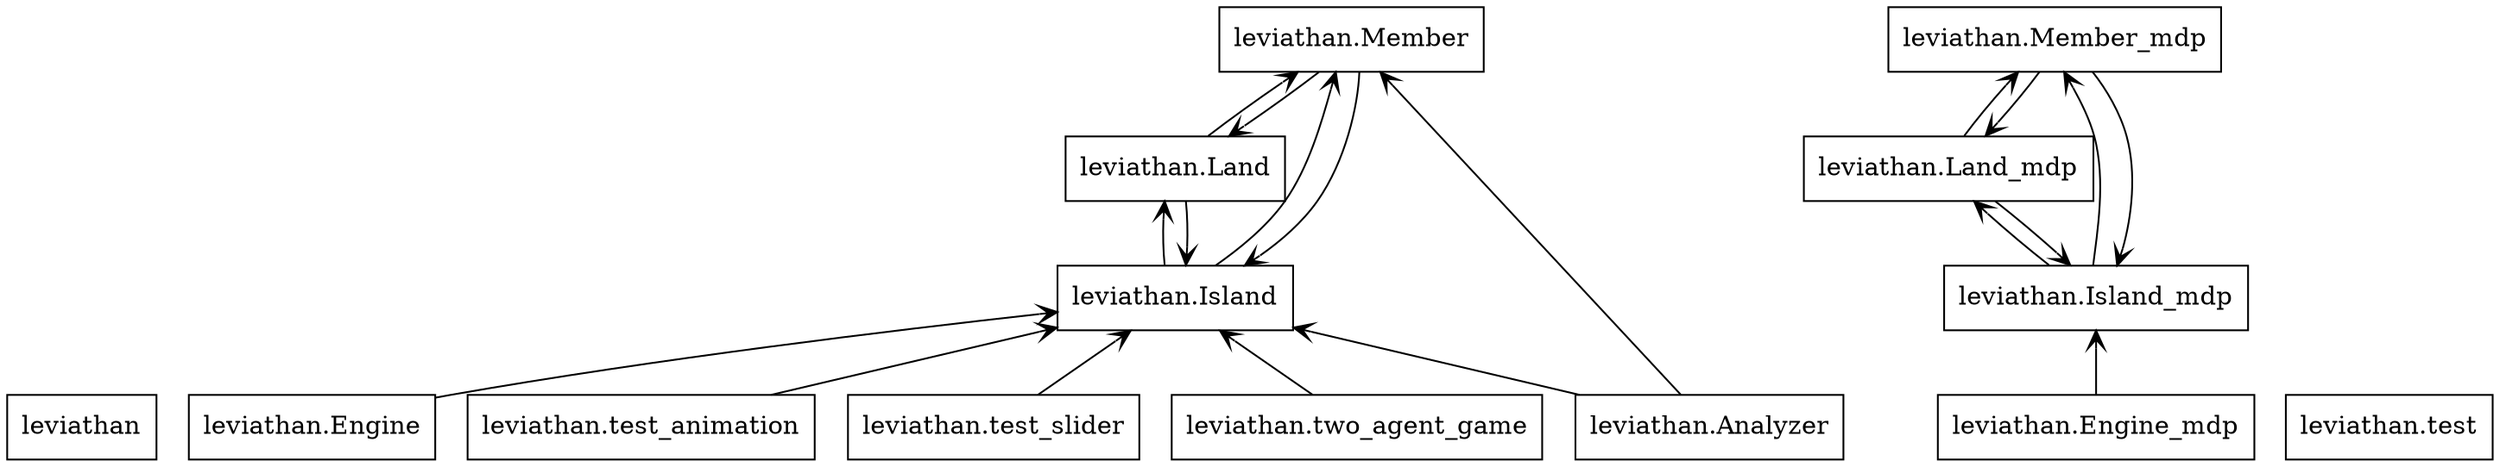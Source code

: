 digraph "packages" {
rankdir=BT
charset="utf-8"
"leviathan" [color="black", label=<leviathan>, shape="box", style="solid"];
"leviathan.Analyzer" [color="black", label=<leviathan.Analyzer>, shape="box", style="solid"];
"leviathan.Engine" [color="black", label=<leviathan.Engine>, shape="box", style="solid"];
"leviathan.Engine_mdp" [color="black", label=<leviathan.Engine_mdp>, shape="box", style="solid"];
"leviathan.Island" [color="black", label=<leviathan.Island>, shape="box", style="solid"];
"leviathan.Island_mdp" [color="black", label=<leviathan.Island_mdp>, shape="box", style="solid"];
"leviathan.Land" [color="black", label=<leviathan.Land>, shape="box", style="solid"];
"leviathan.Land_mdp" [color="black", label=<leviathan.Land_mdp>, shape="box", style="solid"];
"leviathan.Member" [color="black", label=<leviathan.Member>, shape="box", style="solid"];
"leviathan.Member_mdp" [color="black", label=<leviathan.Member_mdp>, shape="box", style="solid"];
"leviathan.test" [color="black", label=<leviathan.test>, shape="box", style="solid"];
"leviathan.test_animation" [color="black", label=<leviathan.test_animation>, shape="box", style="solid"];
"leviathan.test_slider" [color="black", label=<leviathan.test_slider>, shape="box", style="solid"];
"leviathan.two_agent_game" [color="black", label=<leviathan.two_agent_game>, shape="box", style="solid"];
"leviathan.Analyzer" -> "leviathan.Island" [arrowhead="open", arrowtail="none"];
"leviathan.Analyzer" -> "leviathan.Member" [arrowhead="open", arrowtail="none"];
"leviathan.Engine" -> "leviathan.Island" [arrowhead="open", arrowtail="none"];
"leviathan.Engine_mdp" -> "leviathan.Island_mdp" [arrowhead="open", arrowtail="none"];
"leviathan.Island" -> "leviathan.Land" [arrowhead="open", arrowtail="none"];
"leviathan.Island" -> "leviathan.Member" [arrowhead="open", arrowtail="none"];
"leviathan.Island_mdp" -> "leviathan.Land_mdp" [arrowhead="open", arrowtail="none"];
"leviathan.Island_mdp" -> "leviathan.Member_mdp" [arrowhead="open", arrowtail="none"];
"leviathan.Land" -> "leviathan.Island" [arrowhead="open", arrowtail="none"];
"leviathan.Land" -> "leviathan.Member" [arrowhead="open", arrowtail="none"];
"leviathan.Land_mdp" -> "leviathan.Island_mdp" [arrowhead="open", arrowtail="none"];
"leviathan.Land_mdp" -> "leviathan.Member_mdp" [arrowhead="open", arrowtail="none"];
"leviathan.Member" -> "leviathan.Island" [arrowhead="open", arrowtail="none"];
"leviathan.Member" -> "leviathan.Land" [arrowhead="open", arrowtail="none"];
"leviathan.Member_mdp" -> "leviathan.Island_mdp" [arrowhead="open", arrowtail="none"];
"leviathan.Member_mdp" -> "leviathan.Land_mdp" [arrowhead="open", arrowtail="none"];
"leviathan.test_animation" -> "leviathan.Island" [arrowhead="open", arrowtail="none"];
"leviathan.test_slider" -> "leviathan.Island" [arrowhead="open", arrowtail="none"];
"leviathan.two_agent_game" -> "leviathan.Island" [arrowhead="open", arrowtail="none"];
}
